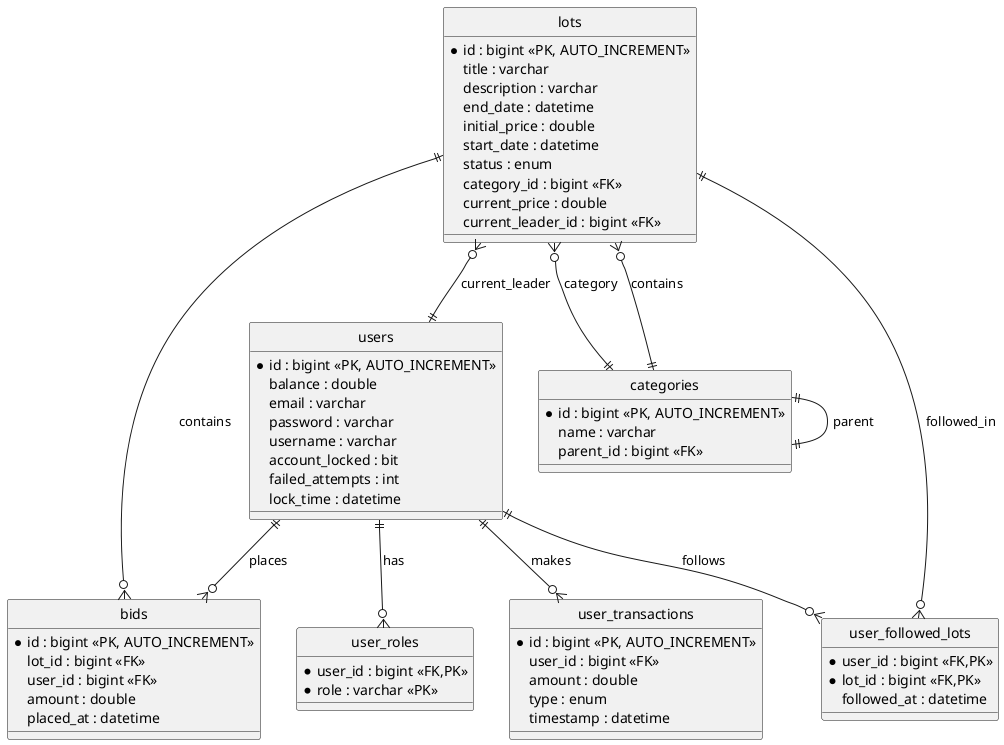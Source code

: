 @startuml schema

hide circle

entity users {
  * id : bigint <<PK, AUTO_INCREMENT>>
  balance : double
  email : varchar
  password : varchar
  username : varchar
  account_locked : bit
  failed_attempts : int
  lock_time : datetime
}

entity categories {
  * id : bigint <<PK, AUTO_INCREMENT>>
  name : varchar
  parent_id : bigint <<FK>>
}

entity lots {
  * id : bigint <<PK, AUTO_INCREMENT>>
  title : varchar
  description : varchar
  end_date : datetime
  initial_price : double
  start_date : datetime
  status : enum
  category_id : bigint <<FK>>
  current_price : double
  current_leader_id : bigint <<FK>>
}

entity bids {
  * id : bigint <<PK, AUTO_INCREMENT>>
  lot_id : bigint <<FK>>
  user_id : bigint <<FK>>
  amount : double
  placed_at : datetime
}

entity user_followed_lots {
  * user_id : bigint <<FK,PK>>
  * lot_id : bigint <<FK,PK>>
  followed_at : datetime
}

entity user_roles {
  * user_id : bigint <<FK,PK>>
  * role : varchar <<PK>>
}

entity user_transactions {
  * id : bigint <<PK, AUTO_INCREMENT>>
  user_id : bigint <<FK>>
  amount : double
  type : enum
  timestamp : datetime
}

' Relations
users ||--o{ bids                : places
lots  ||--o{ bids                : contains
users ||--o{ user_followed_lots  : follows
lots  ||--o{ user_followed_lots  : followed_in
users ||--o{ user_roles          : has
users ||--o{ user_transactions   : makes
categories ||--o{ lots            : contains
categories ||--|| categories      : parent
lots  }o--|| users                : current_leader
lots  }o--|| categories           : category

@enduml
